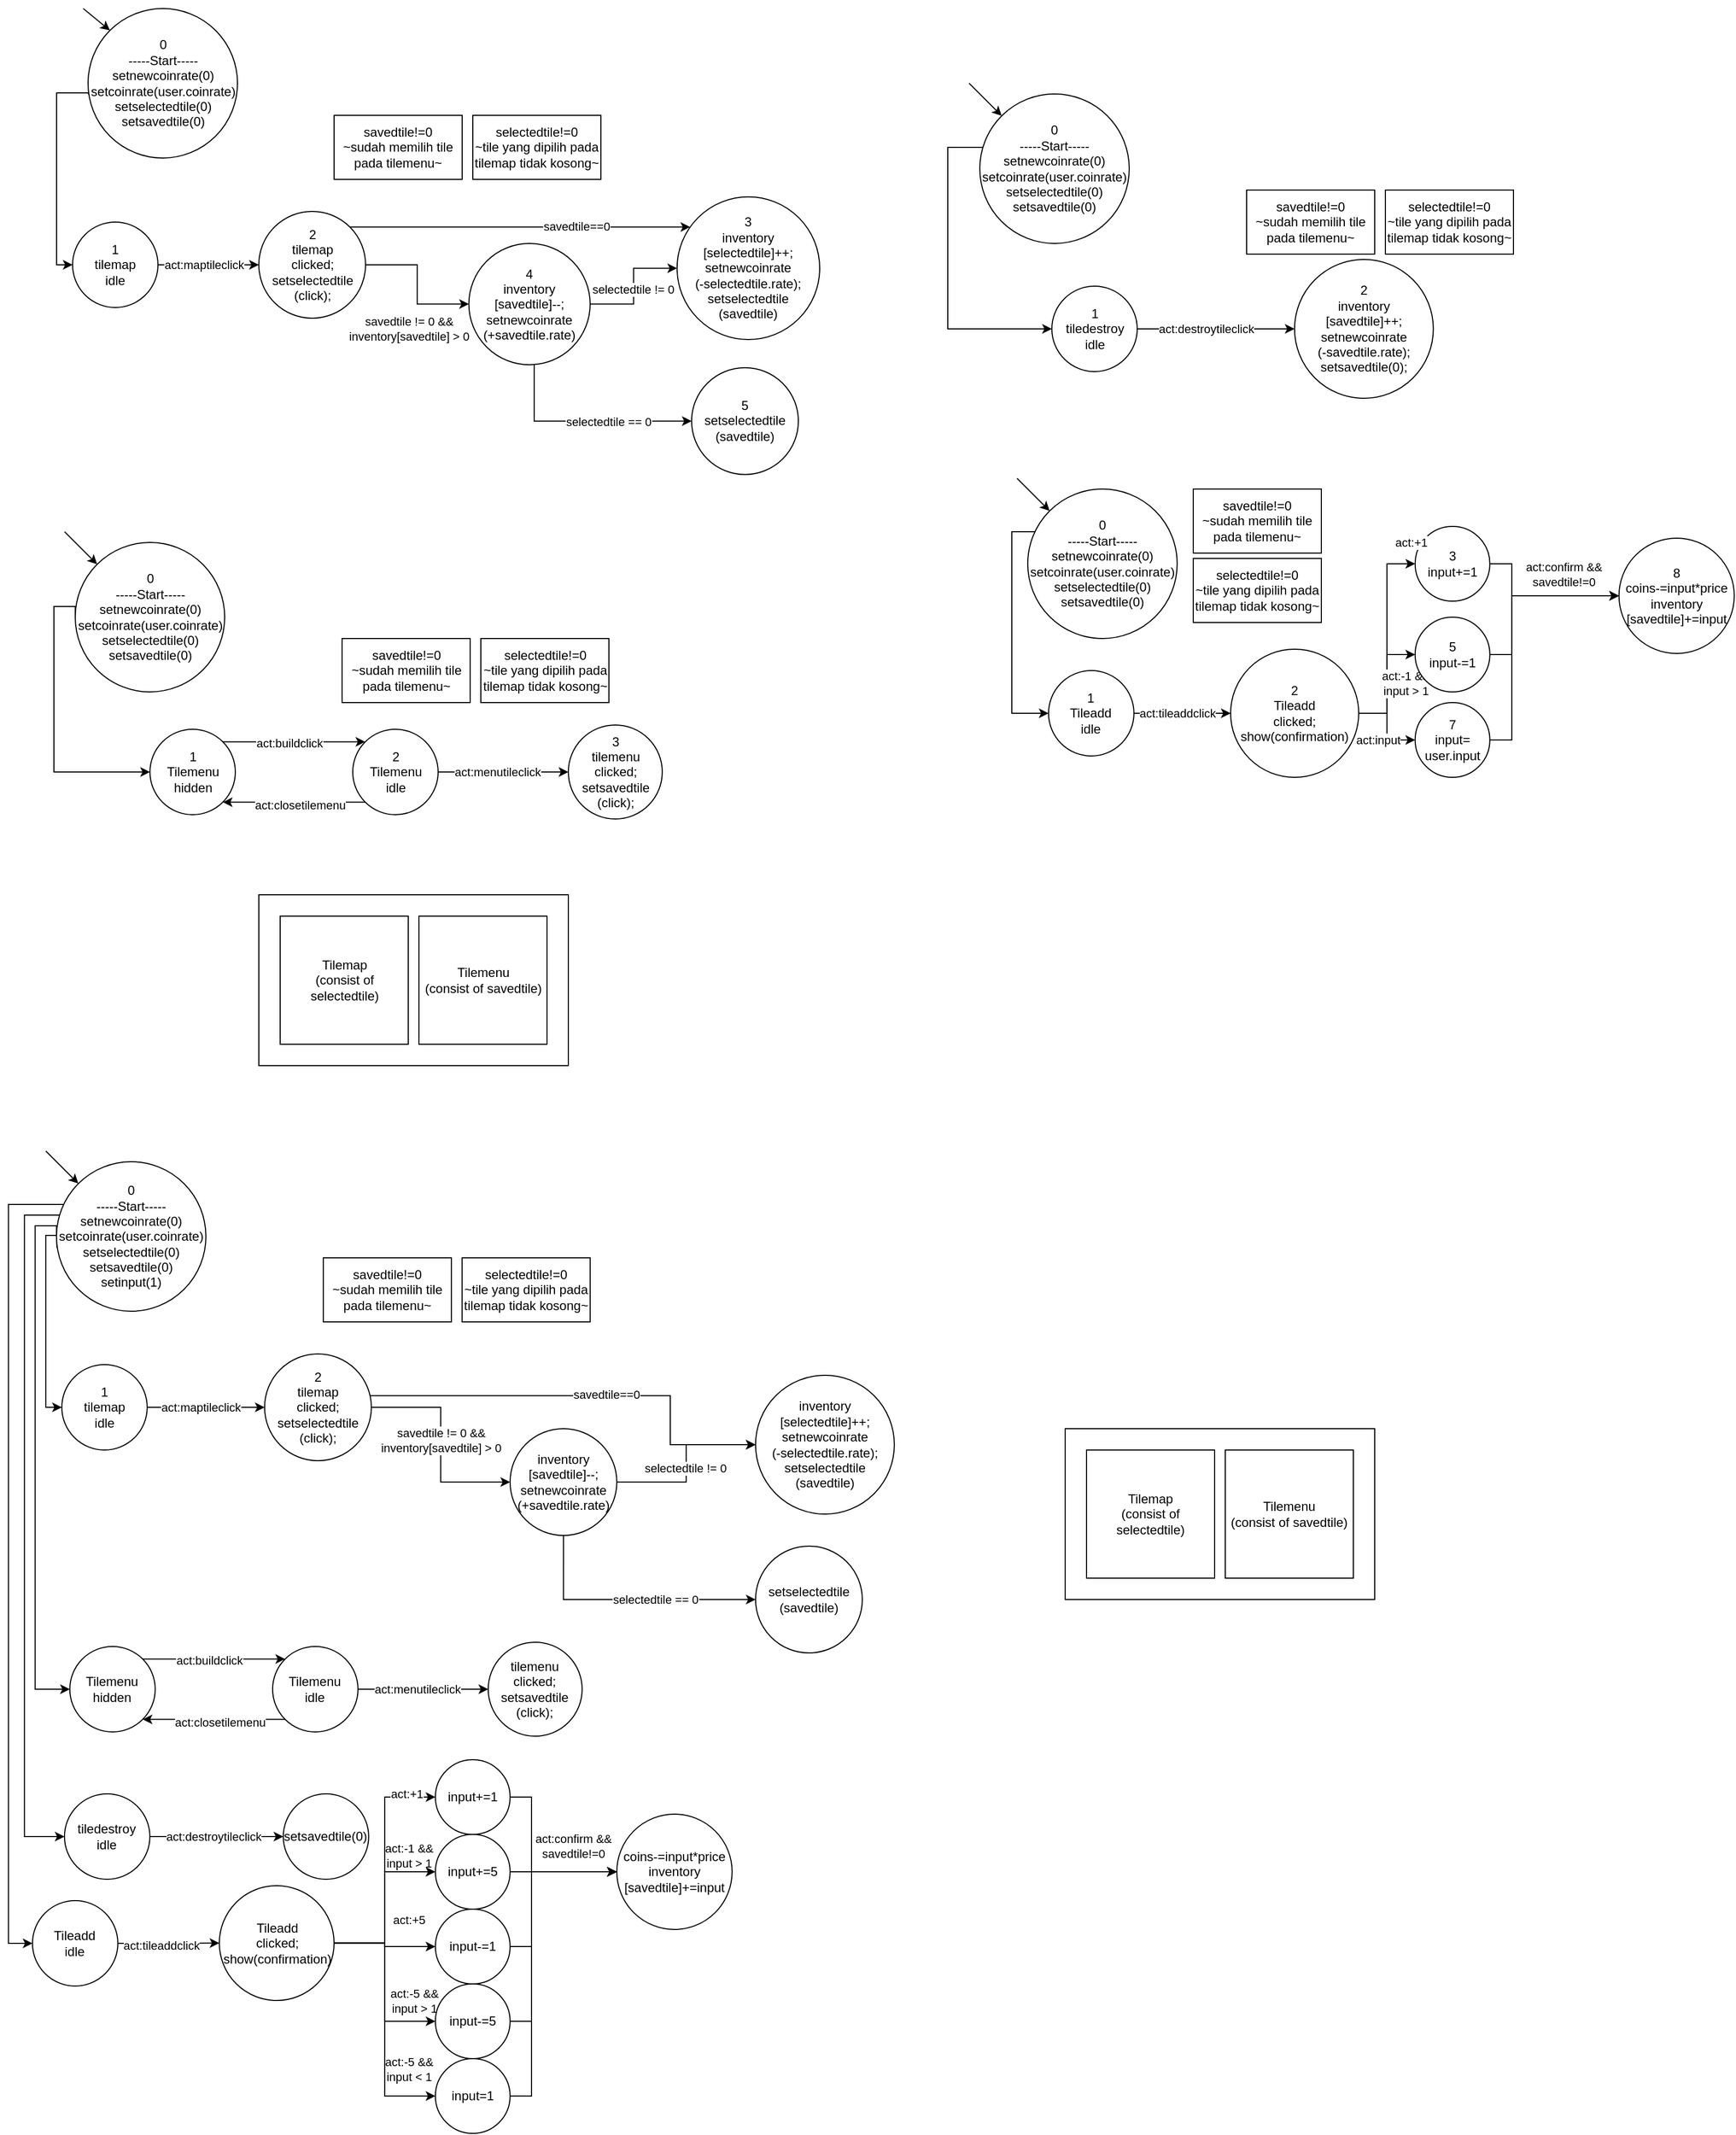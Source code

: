 <mxfile version="24.7.3" type="github">
  <diagram name="Page-1" id="B2VvSjPYqP0Dd8WSLtDL">
    <mxGraphModel dx="2004" dy="509" grid="1" gridSize="10" guides="1" tooltips="1" connect="1" arrows="1" fold="1" page="1" pageScale="1" pageWidth="850" pageHeight="1100" math="0" shadow="0">
      <root>
        <mxCell id="0" />
        <mxCell id="1" parent="0" />
        <mxCell id="X3ex3UetyqYt-bk8v6hJ-20" style="edgeStyle=orthogonalEdgeStyle;rounded=0;orthogonalLoop=1;jettySize=auto;html=1;entryX=0;entryY=0.5;entryDx=0;entryDy=0;exitX=1;exitY=0.5;exitDx=0;exitDy=0;" parent="1" source="X3ex3UetyqYt-bk8v6hJ-8" target="X3ex3UetyqYt-bk8v6hJ-1" edge="1">
          <mxGeometry relative="1" as="geometry">
            <Array as="points">
              <mxPoint x="-320" y="1825" />
              <mxPoint x="-320" y="1825" />
            </Array>
          </mxGeometry>
        </mxCell>
        <mxCell id="X3ex3UetyqYt-bk8v6hJ-21" style="edgeStyle=orthogonalEdgeStyle;rounded=0;orthogonalLoop=1;jettySize=auto;html=1;entryX=0;entryY=0.5;entryDx=0;entryDy=0;exitX=1;exitY=0.5;exitDx=0;exitDy=0;" parent="1" source="X3ex3UetyqYt-bk8v6hJ-11" target="X3ex3UetyqYt-bk8v6hJ-1" edge="1">
          <mxGeometry relative="1" as="geometry">
            <Array as="points">
              <mxPoint x="-350" y="1895" />
              <mxPoint x="-350" y="1825" />
            </Array>
          </mxGeometry>
        </mxCell>
        <mxCell id="X3ex3UetyqYt-bk8v6hJ-22" style="edgeStyle=orthogonalEdgeStyle;rounded=0;orthogonalLoop=1;jettySize=auto;html=1;entryX=0;entryY=0.5;entryDx=0;entryDy=0;" parent="1" source="X3ex3UetyqYt-bk8v6hJ-14" target="X3ex3UetyqYt-bk8v6hJ-1" edge="1">
          <mxGeometry relative="1" as="geometry">
            <Array as="points">
              <mxPoint x="-350" y="1965" />
              <mxPoint x="-350" y="1825" />
            </Array>
          </mxGeometry>
        </mxCell>
        <mxCell id="X3ex3UetyqYt-bk8v6hJ-23" style="edgeStyle=orthogonalEdgeStyle;rounded=0;orthogonalLoop=1;jettySize=auto;html=1;entryX=0;entryY=0.5;entryDx=0;entryDy=0;" parent="1" source="X3ex3UetyqYt-bk8v6hJ-17" target="X3ex3UetyqYt-bk8v6hJ-1" edge="1">
          <mxGeometry relative="1" as="geometry">
            <Array as="points">
              <mxPoint x="-350" y="2035" />
              <mxPoint x="-350" y="1825" />
            </Array>
          </mxGeometry>
        </mxCell>
        <mxCell id="X3ex3UetyqYt-bk8v6hJ-19" style="edgeStyle=orthogonalEdgeStyle;rounded=0;orthogonalLoop=1;jettySize=auto;html=1;entryX=0;entryY=0.5;entryDx=0;entryDy=0;" parent="1" source="X3ex3UetyqYt-bk8v6hJ-4" target="X3ex3UetyqYt-bk8v6hJ-17" edge="1">
          <mxGeometry relative="1" as="geometry" />
        </mxCell>
        <mxCell id="X3ex3UetyqYt-bk8v6hJ-15" style="edgeStyle=orthogonalEdgeStyle;rounded=0;orthogonalLoop=1;jettySize=auto;html=1;entryX=0;entryY=0.5;entryDx=0;entryDy=0;" parent="1" source="X3ex3UetyqYt-bk8v6hJ-4" target="X3ex3UetyqYt-bk8v6hJ-14" edge="1">
          <mxGeometry relative="1" as="geometry" />
        </mxCell>
        <mxCell id="X3ex3UetyqYt-bk8v6hJ-16" value="act:-5 &amp;amp;&amp;amp;&lt;br&gt;input &amp;gt; 1" style="edgeLabel;html=1;align=center;verticalAlign=middle;resizable=0;points=[];" parent="X3ex3UetyqYt-bk8v6hJ-15" vertex="1" connectable="0">
          <mxGeometry x="0.594" y="1" relative="1" as="geometry">
            <mxPoint x="14" y="-18" as="offset" />
          </mxGeometry>
        </mxCell>
        <mxCell id="H23mw5haXismM71pRZtm-64" style="edgeStyle=orthogonalEdgeStyle;rounded=0;orthogonalLoop=1;jettySize=auto;html=1;entryX=0;entryY=0.5;entryDx=0;entryDy=0;exitX=0.003;exitY=0.576;exitDx=0;exitDy=0;exitPerimeter=0;" parent="1" source="H23mw5haXismM71pRZtm-1" target="H23mw5haXismM71pRZtm-12" edge="1">
          <mxGeometry relative="1" as="geometry">
            <Array as="points">
              <mxPoint x="-795" y="159" />
              <mxPoint x="-795" y="320" />
            </Array>
          </mxGeometry>
        </mxCell>
        <mxCell id="H23mw5haXismM71pRZtm-1" value="&lt;div&gt;0&lt;/div&gt;-----Start-----&lt;div&gt;setnewcoinrate(0)&lt;br&gt;&lt;div&gt;setcoinrate(user.coinrate)&lt;/div&gt;&lt;div&gt;setselectedtile(0)&lt;/div&gt;&lt;div&gt;setsavedtile(0)&lt;br&gt;&lt;/div&gt;&lt;/div&gt;" style="ellipse;whiteSpace=wrap;html=1;aspect=fixed;" parent="1" vertex="1">
          <mxGeometry x="-765.5" y="80" width="140" height="140" as="geometry" />
        </mxCell>
        <mxCell id="H23mw5haXismM71pRZtm-14" style="edgeStyle=orthogonalEdgeStyle;rounded=0;orthogonalLoop=1;jettySize=auto;html=1;entryX=0;entryY=0.5;entryDx=0;entryDy=0;" parent="1" source="H23mw5haXismM71pRZtm-12" target="H23mw5haXismM71pRZtm-13" edge="1">
          <mxGeometry relative="1" as="geometry" />
        </mxCell>
        <mxCell id="H23mw5haXismM71pRZtm-15" value="act:maptileclick" style="edgeLabel;html=1;align=center;verticalAlign=middle;resizable=0;points=[];" parent="H23mw5haXismM71pRZtm-14" vertex="1" connectable="0">
          <mxGeometry x="-0.097" y="1" relative="1" as="geometry">
            <mxPoint y="1" as="offset" />
          </mxGeometry>
        </mxCell>
        <mxCell id="H23mw5haXismM71pRZtm-12" value="&lt;div&gt;1&lt;/div&gt;tilemap&lt;br&gt;idle" style="ellipse;whiteSpace=wrap;html=1;aspect=fixed;" parent="1" vertex="1">
          <mxGeometry x="-780" y="280" width="80" height="80" as="geometry" />
        </mxCell>
        <mxCell id="H23mw5haXismM71pRZtm-26" style="edgeStyle=orthogonalEdgeStyle;rounded=0;orthogonalLoop=1;jettySize=auto;html=1;exitX=1;exitY=0.5;exitDx=0;exitDy=0;" parent="1" source="H23mw5haXismM71pRZtm-13" target="H23mw5haXismM71pRZtm-25" edge="1">
          <mxGeometry relative="1" as="geometry" />
        </mxCell>
        <mxCell id="H23mw5haXismM71pRZtm-27" value="savedtile != 0 &amp;amp;&amp;amp;&lt;br&gt;inventory[savedtile] &amp;gt; 0" style="edgeLabel;html=1;align=center;verticalAlign=middle;resizable=0;points=[];" parent="H23mw5haXismM71pRZtm-26" vertex="1" connectable="0">
          <mxGeometry x="-0.137" y="-1" relative="1" as="geometry">
            <mxPoint x="-7" y="51" as="offset" />
          </mxGeometry>
        </mxCell>
        <mxCell id="nFDg0CQgzNbgJ2Q2-bqe-1" style="edgeStyle=orthogonalEdgeStyle;rounded=0;orthogonalLoop=1;jettySize=auto;html=1;exitX=1;exitY=0;exitDx=0;exitDy=0;" parent="1" source="H23mw5haXismM71pRZtm-13" target="H23mw5haXismM71pRZtm-51" edge="1">
          <mxGeometry relative="1" as="geometry">
            <mxPoint x="-260" y="220" as="targetPoint" />
            <Array as="points">
              <mxPoint x="-280" y="285" />
              <mxPoint x="-280" y="285" />
            </Array>
          </mxGeometry>
        </mxCell>
        <mxCell id="nFDg0CQgzNbgJ2Q2-bqe-3" value="savedtile==0" style="edgeLabel;html=1;align=center;verticalAlign=middle;resizable=0;points=[];" parent="nFDg0CQgzNbgJ2Q2-bqe-1" vertex="1" connectable="0">
          <mxGeometry x="-0.591" y="1" relative="1" as="geometry">
            <mxPoint x="147" as="offset" />
          </mxGeometry>
        </mxCell>
        <mxCell id="H23mw5haXismM71pRZtm-13" value="&lt;div&gt;2&lt;/div&gt;tilemap&lt;br&gt;clicked;&lt;br&gt;setselectedtile&lt;br&gt;(click);" style="ellipse;whiteSpace=wrap;html=1;aspect=fixed;" parent="1" vertex="1">
          <mxGeometry x="-605.5" y="270" width="100" height="100" as="geometry" />
        </mxCell>
        <mxCell id="H23mw5haXismM71pRZtm-52" style="edgeStyle=orthogonalEdgeStyle;rounded=0;orthogonalLoop=1;jettySize=auto;html=1;" parent="1" source="H23mw5haXismM71pRZtm-25" target="H23mw5haXismM71pRZtm-51" edge="1">
          <mxGeometry relative="1" as="geometry" />
        </mxCell>
        <mxCell id="H23mw5haXismM71pRZtm-53" value="selectedtile != 0" style="edgeLabel;html=1;align=center;verticalAlign=middle;resizable=0;points=[];" parent="H23mw5haXismM71pRZtm-52" vertex="1" connectable="0">
          <mxGeometry x="-0.046" y="1" relative="1" as="geometry">
            <mxPoint as="offset" />
          </mxGeometry>
        </mxCell>
        <mxCell id="H23mw5haXismM71pRZtm-55" style="edgeStyle=orthogonalEdgeStyle;rounded=0;orthogonalLoop=1;jettySize=auto;html=1;entryX=0;entryY=0.5;entryDx=0;entryDy=0;" parent="1" source="H23mw5haXismM71pRZtm-25" target="H23mw5haXismM71pRZtm-54" edge="1">
          <mxGeometry relative="1" as="geometry">
            <Array as="points">
              <mxPoint x="-347.5" y="466.38" />
            </Array>
          </mxGeometry>
        </mxCell>
        <mxCell id="H23mw5haXismM71pRZtm-56" value="selectedtile == 0" style="edgeLabel;html=1;align=center;verticalAlign=middle;resizable=0;points=[];" parent="H23mw5haXismM71pRZtm-55" vertex="1" connectable="0">
          <mxGeometry x="0.215" relative="1" as="geometry">
            <mxPoint as="offset" />
          </mxGeometry>
        </mxCell>
        <mxCell id="H23mw5haXismM71pRZtm-25" value="&lt;div&gt;4&lt;/div&gt;&lt;div&gt;inventory&lt;br&gt;[savedtile]--;&lt;/div&gt;&lt;div&gt;setnewcoinrate&lt;br&gt;(+savedtile.rate)&lt;/div&gt;" style="ellipse;whiteSpace=wrap;html=1;aspect=fixed;" parent="1" vertex="1">
          <mxGeometry x="-408.7" y="300" width="113.62" height="113.62" as="geometry" />
        </mxCell>
        <mxCell id="H23mw5haXismM71pRZtm-29" value="" style="endArrow=classic;html=1;rounded=0;entryX=0;entryY=0;entryDx=0;entryDy=0;" parent="1" target="H23mw5haXismM71pRZtm-1" edge="1">
          <mxGeometry width="50" height="50" relative="1" as="geometry">
            <mxPoint x="-770" y="80" as="sourcePoint" />
            <mxPoint x="-773" y="102" as="targetPoint" />
          </mxGeometry>
        </mxCell>
        <mxCell id="H23mw5haXismM71pRZtm-48" value="savedtile!=0&lt;br&gt;~sudah memilih tile pada tilemenu~" style="rounded=0;whiteSpace=wrap;html=1;" parent="1" vertex="1">
          <mxGeometry x="-535" y="180" width="120" height="60" as="geometry" />
        </mxCell>
        <mxCell id="H23mw5haXismM71pRZtm-49" value="selectedtile!=0&lt;br&gt;~tile yang dipilih pada tilemap tidak kosong~" style="rounded=0;whiteSpace=wrap;html=1;" parent="1" vertex="1">
          <mxGeometry x="-405" y="180" width="120" height="60" as="geometry" />
        </mxCell>
        <mxCell id="H23mw5haXismM71pRZtm-51" value="&lt;div&gt;&lt;div&gt;3&lt;/div&gt;&lt;div&gt;inventory&lt;/div&gt;&lt;div&gt;[selectedtile]++;&lt;/div&gt;&lt;div&gt;setnewcoinrate&lt;br&gt;(-selectedtile.rate);&lt;br&gt;setselectedtile&lt;br&gt;(savedtile)&lt;/div&gt;&lt;/div&gt;" style="ellipse;whiteSpace=wrap;html=1;aspect=fixed;" parent="1" vertex="1">
          <mxGeometry x="-213.62" y="256.38" width="133.62" height="133.62" as="geometry" />
        </mxCell>
        <mxCell id="H23mw5haXismM71pRZtm-54" value="&lt;div&gt;&lt;div&gt;&lt;span style=&quot;background-color: initial;&quot;&gt;5&lt;/span&gt;&lt;/div&gt;&lt;div&gt;&lt;span style=&quot;background-color: initial;&quot;&gt;setselectedtile&lt;/span&gt;&lt;br&gt;&lt;/div&gt;&lt;div&gt;(savedtile)&lt;br&gt;&lt;/div&gt;&lt;/div&gt;" style="ellipse;whiteSpace=wrap;html=1;aspect=fixed;" parent="1" vertex="1">
          <mxGeometry x="-200" y="416.38" width="100" height="100" as="geometry" />
        </mxCell>
        <mxCell id="KSxIwshW0E-SHXxysfeE-2" style="edgeStyle=orthogonalEdgeStyle;rounded=0;orthogonalLoop=1;jettySize=auto;html=1;entryX=0;entryY=0.5;entryDx=0;entryDy=0;exitX=0;exitY=0.5;exitDx=0;exitDy=0;" parent="1" source="KSxIwshW0E-SHXxysfeE-5" target="KSxIwshW0E-SHXxysfeE-28" edge="1">
          <mxGeometry relative="1" as="geometry">
            <Array as="points">
              <mxPoint x="-797.5" y="640" />
              <mxPoint x="-797.5" y="795" />
            </Array>
          </mxGeometry>
        </mxCell>
        <mxCell id="KSxIwshW0E-SHXxysfeE-5" value="&lt;div&gt;0&lt;/div&gt;-----Start-----&lt;div&gt;setnewcoinrate(0)&lt;br&gt;&lt;div&gt;setcoinrate(user.coinrate)&lt;/div&gt;&lt;div&gt;setselectedtile(0)&lt;/div&gt;&lt;div&gt;setsavedtile(0)&lt;/div&gt;&lt;/div&gt;" style="ellipse;whiteSpace=wrap;html=1;aspect=fixed;" parent="1" vertex="1">
          <mxGeometry x="-777.5" y="580" width="140" height="140" as="geometry" />
        </mxCell>
        <mxCell id="KSxIwshW0E-SHXxysfeE-22" value="" style="endArrow=classic;html=1;rounded=0;entryX=0;entryY=0;entryDx=0;entryDy=0;" parent="1" target="KSxIwshW0E-SHXxysfeE-5" edge="1">
          <mxGeometry width="50" height="50" relative="1" as="geometry">
            <mxPoint x="-787.5" y="570" as="sourcePoint" />
            <mxPoint x="-765.5" y="592" as="targetPoint" />
          </mxGeometry>
        </mxCell>
        <mxCell id="KSxIwshW0E-SHXxysfeE-23" style="edgeStyle=orthogonalEdgeStyle;rounded=0;orthogonalLoop=1;jettySize=auto;html=1;entryX=0;entryY=0.5;entryDx=0;entryDy=0;exitX=1;exitY=0.5;exitDx=0;exitDy=0;" parent="1" source="KSxIwshW0E-SHXxysfeE-31" target="KSxIwshW0E-SHXxysfeE-25" edge="1">
          <mxGeometry relative="1" as="geometry">
            <mxPoint x="-302" y="863" as="sourcePoint" />
          </mxGeometry>
        </mxCell>
        <mxCell id="KSxIwshW0E-SHXxysfeE-24" value="act:menutileclick" style="edgeLabel;html=1;align=center;verticalAlign=middle;resizable=0;points=[];" parent="KSxIwshW0E-SHXxysfeE-23" vertex="1" connectable="0">
          <mxGeometry x="-0.097" y="1" relative="1" as="geometry">
            <mxPoint y="1" as="offset" />
          </mxGeometry>
        </mxCell>
        <mxCell id="KSxIwshW0E-SHXxysfeE-25" value="&lt;div&gt;3&lt;/div&gt;tilemenu&lt;br&gt;clicked;&lt;br&gt;setsavedtile&lt;br&gt;(click);" style="ellipse;whiteSpace=wrap;html=1;aspect=fixed;" parent="1" vertex="1">
          <mxGeometry x="-315.5" y="751" width="88" height="88" as="geometry" />
        </mxCell>
        <mxCell id="KSxIwshW0E-SHXxysfeE-26" value="" style="edgeStyle=orthogonalEdgeStyle;rounded=0;orthogonalLoop=1;jettySize=auto;html=1;exitX=1;exitY=0;exitDx=0;exitDy=0;entryX=0;entryY=0;entryDx=0;entryDy=0;" parent="1" source="KSxIwshW0E-SHXxysfeE-28" target="KSxIwshW0E-SHXxysfeE-31" edge="1">
          <mxGeometry relative="1" as="geometry" />
        </mxCell>
        <mxCell id="KSxIwshW0E-SHXxysfeE-27" value="act:buildclick" style="edgeLabel;html=1;align=center;verticalAlign=middle;resizable=0;points=[];" parent="KSxIwshW0E-SHXxysfeE-26" vertex="1" connectable="0">
          <mxGeometry x="-0.07" y="-1" relative="1" as="geometry">
            <mxPoint as="offset" />
          </mxGeometry>
        </mxCell>
        <mxCell id="KSxIwshW0E-SHXxysfeE-28" value="&lt;div&gt;1&lt;/div&gt;Tilemenu&lt;br&gt;hidden" style="ellipse;whiteSpace=wrap;html=1;aspect=fixed;" parent="1" vertex="1">
          <mxGeometry x="-707.5" y="755" width="80" height="80" as="geometry" />
        </mxCell>
        <mxCell id="KSxIwshW0E-SHXxysfeE-29" style="edgeStyle=orthogonalEdgeStyle;rounded=0;orthogonalLoop=1;jettySize=auto;html=1;entryX=1;entryY=1;entryDx=0;entryDy=0;exitX=0;exitY=1;exitDx=0;exitDy=0;" parent="1" source="KSxIwshW0E-SHXxysfeE-31" target="KSxIwshW0E-SHXxysfeE-28" edge="1">
          <mxGeometry relative="1" as="geometry" />
        </mxCell>
        <mxCell id="KSxIwshW0E-SHXxysfeE-30" value="act:closetilemenu" style="edgeLabel;html=1;align=center;verticalAlign=middle;resizable=0;points=[];" parent="KSxIwshW0E-SHXxysfeE-29" vertex="1" connectable="0">
          <mxGeometry x="0.215" y="2" relative="1" as="geometry">
            <mxPoint x="20" as="offset" />
          </mxGeometry>
        </mxCell>
        <mxCell id="KSxIwshW0E-SHXxysfeE-31" value="&lt;div&gt;2&lt;/div&gt;Tilemenu&lt;br&gt;idle" style="ellipse;whiteSpace=wrap;html=1;aspect=fixed;" parent="1" vertex="1">
          <mxGeometry x="-517.5" y="755" width="80" height="80" as="geometry" />
        </mxCell>
        <mxCell id="KSxIwshW0E-SHXxysfeE-32" value="savedtile!=0&lt;br&gt;~sudah memilih tile pada tilemenu~" style="rounded=0;whiteSpace=wrap;html=1;" parent="1" vertex="1">
          <mxGeometry x="-527.5" y="670" width="120" height="60" as="geometry" />
        </mxCell>
        <mxCell id="KSxIwshW0E-SHXxysfeE-33" value="selectedtile!=0&lt;br&gt;~tile yang dipilih pada tilemap tidak kosong~" style="rounded=0;whiteSpace=wrap;html=1;" parent="1" vertex="1">
          <mxGeometry x="-397.5" y="670" width="120" height="60" as="geometry" />
        </mxCell>
        <mxCell id="KSxIwshW0E-SHXxysfeE-132" style="edgeStyle=orthogonalEdgeStyle;rounded=0;orthogonalLoop=1;jettySize=auto;html=1;entryX=0;entryY=0.5;entryDx=0;entryDy=0;" parent="1" source="KSxIwshW0E-SHXxysfeE-134" target="KSxIwshW0E-SHXxysfeE-167" edge="1">
          <mxGeometry relative="1" as="geometry">
            <Array as="points">
              <mxPoint x="40" y="210" />
              <mxPoint x="40" y="380" />
            </Array>
          </mxGeometry>
        </mxCell>
        <mxCell id="KSxIwshW0E-SHXxysfeE-134" value="&lt;div&gt;0&lt;/div&gt;-----Start-----&lt;div&gt;setnewcoinrate(0)&lt;br&gt;&lt;div&gt;setcoinrate(user.coinrate)&lt;/div&gt;&lt;div&gt;setselectedtile(0)&lt;/div&gt;&lt;div&gt;setsavedtile(0)&lt;/div&gt;&lt;/div&gt;" style="ellipse;whiteSpace=wrap;html=1;aspect=fixed;" parent="1" vertex="1">
          <mxGeometry x="70" y="160" width="140" height="140" as="geometry" />
        </mxCell>
        <mxCell id="KSxIwshW0E-SHXxysfeE-143" value="" style="rounded=0;whiteSpace=wrap;html=1;" parent="1" vertex="1">
          <mxGeometry x="-605.5" y="910" width="290" height="160" as="geometry" />
        </mxCell>
        <mxCell id="KSxIwshW0E-SHXxysfeE-144" value="Tilemap&lt;br&gt;(consist of selectedtile)" style="whiteSpace=wrap;html=1;aspect=fixed;" parent="1" vertex="1">
          <mxGeometry x="-585.5" y="930" width="120" height="120" as="geometry" />
        </mxCell>
        <mxCell id="KSxIwshW0E-SHXxysfeE-145" value="Tilemenu&lt;br&gt;(consist of savedtile)" style="whiteSpace=wrap;html=1;aspect=fixed;" parent="1" vertex="1">
          <mxGeometry x="-455.5" y="930" width="120" height="120" as="geometry" />
        </mxCell>
        <mxCell id="KSxIwshW0E-SHXxysfeE-151" value="" style="endArrow=classic;html=1;rounded=0;entryX=0;entryY=0;entryDx=0;entryDy=0;" parent="1" target="KSxIwshW0E-SHXxysfeE-134" edge="1">
          <mxGeometry width="50" height="50" relative="1" as="geometry">
            <mxPoint x="60" y="150" as="sourcePoint" />
            <mxPoint x="82" y="172" as="targetPoint" />
          </mxGeometry>
        </mxCell>
        <mxCell id="KSxIwshW0E-SHXxysfeE-161" value="savedtile!=0&lt;br&gt;~sudah memilih tile pada tilemenu~" style="rounded=0;whiteSpace=wrap;html=1;" parent="1" vertex="1">
          <mxGeometry x="320" y="250" width="120" height="60" as="geometry" />
        </mxCell>
        <mxCell id="KSxIwshW0E-SHXxysfeE-162" value="selectedtile!=0&lt;br&gt;~tile yang dipilih pada tilemap tidak kosong~" style="rounded=0;whiteSpace=wrap;html=1;" parent="1" vertex="1">
          <mxGeometry x="450" y="250" width="120" height="60" as="geometry" />
        </mxCell>
        <mxCell id="KSxIwshW0E-SHXxysfeE-165" value="" style="edgeStyle=orthogonalEdgeStyle;rounded=0;orthogonalLoop=1;jettySize=auto;html=1;" parent="1" source="KSxIwshW0E-SHXxysfeE-167" target="KSxIwshW0E-SHXxysfeE-168" edge="1">
          <mxGeometry relative="1" as="geometry" />
        </mxCell>
        <mxCell id="KSxIwshW0E-SHXxysfeE-166" value="act:destroytileclick" style="edgeLabel;html=1;align=center;verticalAlign=middle;resizable=0;points=[];" parent="KSxIwshW0E-SHXxysfeE-165" vertex="1" connectable="0">
          <mxGeometry x="-0.573" y="1" relative="1" as="geometry">
            <mxPoint x="33" y="1" as="offset" />
          </mxGeometry>
        </mxCell>
        <mxCell id="KSxIwshW0E-SHXxysfeE-167" value="&lt;div&gt;1&lt;/div&gt;tiledestroy&lt;div&gt;idle&lt;/div&gt;" style="ellipse;whiteSpace=wrap;html=1;aspect=fixed;" parent="1" vertex="1">
          <mxGeometry x="137.5" y="340" width="80" height="80" as="geometry" />
        </mxCell>
        <mxCell id="KSxIwshW0E-SHXxysfeE-168" value="&lt;div&gt;2&lt;/div&gt;&lt;div&gt;inventory&lt;br&gt;[savedtile]++;&lt;/div&gt;&lt;div&gt;setnewcoinrate&lt;br&gt;(-savedtile.rate);&lt;br&gt;&lt;/div&gt;&lt;div&gt;setsavedtile(0);&lt;/div&gt;" style="ellipse;whiteSpace=wrap;html=1;" parent="1" vertex="1">
          <mxGeometry x="364.92" y="315" width="130" height="130" as="geometry" />
        </mxCell>
        <mxCell id="KSxIwshW0E-SHXxysfeE-173" style="edgeStyle=orthogonalEdgeStyle;rounded=0;orthogonalLoop=1;jettySize=auto;html=1;" parent="1" source="KSxIwshW0E-SHXxysfeE-174" target="KSxIwshW0E-SHXxysfeE-180" edge="1">
          <mxGeometry relative="1" as="geometry">
            <mxPoint x="119.92" y="1180" as="targetPoint" />
            <Array as="points">
              <mxPoint x="100" y="570" />
              <mxPoint x="100" y="740" />
            </Array>
          </mxGeometry>
        </mxCell>
        <mxCell id="KSxIwshW0E-SHXxysfeE-174" value="&lt;div&gt;0&lt;/div&gt;-----Start-----&lt;div&gt;setnewcoinrate(0)&lt;br&gt;&lt;div&gt;setcoinrate(user.coinrate)&lt;/div&gt;&lt;div&gt;setselectedtile(0)&lt;/div&gt;&lt;div&gt;setsavedtile(0)&lt;/div&gt;&lt;/div&gt;" style="ellipse;whiteSpace=wrap;html=1;aspect=fixed;" parent="1" vertex="1">
          <mxGeometry x="114.92" y="530" width="140" height="140" as="geometry" />
        </mxCell>
        <mxCell id="KSxIwshW0E-SHXxysfeE-175" value="" style="endArrow=classic;html=1;rounded=0;entryX=0;entryY=0;entryDx=0;entryDy=0;" parent="1" target="KSxIwshW0E-SHXxysfeE-174" edge="1">
          <mxGeometry width="50" height="50" relative="1" as="geometry">
            <mxPoint x="104.92" y="520" as="sourcePoint" />
            <mxPoint x="126.92" y="542" as="targetPoint" />
          </mxGeometry>
        </mxCell>
        <mxCell id="KSxIwshW0E-SHXxysfeE-176" value="savedtile!=0&lt;br&gt;~sudah memilih tile pada tilemenu~" style="rounded=0;whiteSpace=wrap;html=1;" parent="1" vertex="1">
          <mxGeometry x="270.0" y="530" width="120" height="60" as="geometry" />
        </mxCell>
        <mxCell id="KSxIwshW0E-SHXxysfeE-177" value="selectedtile!=0&lt;br&gt;~tile yang dipilih pada tilemap tidak kosong~" style="rounded=0;whiteSpace=wrap;html=1;" parent="1" vertex="1">
          <mxGeometry x="270.0" y="595" width="120" height="60" as="geometry" />
        </mxCell>
        <mxCell id="KSxIwshW0E-SHXxysfeE-178" style="edgeStyle=orthogonalEdgeStyle;rounded=0;orthogonalLoop=1;jettySize=auto;html=1;entryX=0;entryY=0.5;entryDx=0;entryDy=0;" parent="1" source="KSxIwshW0E-SHXxysfeE-180" target="X3ex3UetyqYt-bk8v6hJ-48" edge="1">
          <mxGeometry relative="1" as="geometry">
            <mxPoint x="337.5" y="740" as="targetPoint" />
          </mxGeometry>
        </mxCell>
        <mxCell id="X3ex3UetyqYt-bk8v6hJ-58" value="act:tileaddclick" style="edgeLabel;html=1;align=center;verticalAlign=middle;resizable=0;points=[];" parent="KSxIwshW0E-SHXxysfeE-178" vertex="1" connectable="0">
          <mxGeometry x="0.027" y="1" relative="1" as="geometry">
            <mxPoint x="-6" y="1" as="offset" />
          </mxGeometry>
        </mxCell>
        <mxCell id="KSxIwshW0E-SHXxysfeE-180" value="&lt;div&gt;1&lt;/div&gt;Tileadd&lt;br&gt;idle" style="ellipse;whiteSpace=wrap;html=1;aspect=fixed;" parent="1" vertex="1">
          <mxGeometry x="134.42" y="700" width="80" height="80" as="geometry" />
        </mxCell>
        <mxCell id="KSxIwshW0E-SHXxysfeE-182" style="edgeStyle=orthogonalEdgeStyle;rounded=0;orthogonalLoop=1;jettySize=auto;html=1;entryX=0;entryY=0.5;entryDx=0;entryDy=0;exitX=0.003;exitY=0.576;exitDx=0;exitDy=0;exitPerimeter=0;" parent="1" source="KSxIwshW0E-SHXxysfeE-186" target="KSxIwshW0E-SHXxysfeE-189" edge="1">
          <mxGeometry relative="1" as="geometry">
            <Array as="points">
              <mxPoint x="-805.08" y="1229" />
              <mxPoint x="-805.08" y="1390" />
            </Array>
          </mxGeometry>
        </mxCell>
        <mxCell id="KSxIwshW0E-SHXxysfeE-183" style="edgeStyle=orthogonalEdgeStyle;rounded=0;orthogonalLoop=1;jettySize=auto;html=1;entryX=0;entryY=0.5;entryDx=0;entryDy=0;exitX=0;exitY=0.5;exitDx=0;exitDy=0;" parent="1" source="KSxIwshW0E-SHXxysfeE-186" target="KSxIwshW0E-SHXxysfeE-209" edge="1">
          <mxGeometry relative="1" as="geometry">
            <Array as="points">
              <mxPoint x="-815.08" y="1220" />
              <mxPoint x="-815.08" y="1654" />
            </Array>
          </mxGeometry>
        </mxCell>
        <mxCell id="KSxIwshW0E-SHXxysfeE-184" style="edgeStyle=orthogonalEdgeStyle;rounded=0;orthogonalLoop=1;jettySize=auto;html=1;entryX=0;entryY=0.5;entryDx=0;entryDy=0;" parent="1" source="KSxIwshW0E-SHXxysfeE-186" target="KSxIwshW0E-SHXxysfeE-219" edge="1">
          <mxGeometry relative="1" as="geometry">
            <Array as="points">
              <mxPoint x="-825.08" y="1210" />
              <mxPoint x="-825.08" y="1792" />
            </Array>
          </mxGeometry>
        </mxCell>
        <mxCell id="KSxIwshW0E-SHXxysfeE-185" style="edgeStyle=orthogonalEdgeStyle;rounded=0;orthogonalLoop=1;jettySize=auto;html=1;" parent="1" source="KSxIwshW0E-SHXxysfeE-186" target="KSxIwshW0E-SHXxysfeE-223" edge="1">
          <mxGeometry relative="1" as="geometry">
            <mxPoint x="-790.08" y="1810" as="targetPoint" />
            <Array as="points">
              <mxPoint x="-840.08" y="1200" />
              <mxPoint x="-840.08" y="1892" />
            </Array>
          </mxGeometry>
        </mxCell>
        <mxCell id="KSxIwshW0E-SHXxysfeE-186" value="&lt;div&gt;0&lt;/div&gt;-----Start-----&lt;div&gt;setnewcoinrate(0)&lt;br&gt;&lt;div&gt;setcoinrate(user.coinrate)&lt;/div&gt;&lt;div&gt;setselectedtile(0)&lt;/div&gt;&lt;div&gt;setsavedtile(0)&lt;/div&gt;&lt;/div&gt;&lt;div&gt;setinput(1)&lt;/div&gt;" style="ellipse;whiteSpace=wrap;html=1;aspect=fixed;" parent="1" vertex="1">
          <mxGeometry x="-795.08" y="1160" width="140" height="140" as="geometry" />
        </mxCell>
        <mxCell id="KSxIwshW0E-SHXxysfeE-187" style="edgeStyle=orthogonalEdgeStyle;rounded=0;orthogonalLoop=1;jettySize=auto;html=1;entryX=0;entryY=0.5;entryDx=0;entryDy=0;" parent="1" source="KSxIwshW0E-SHXxysfeE-189" target="KSxIwshW0E-SHXxysfeE-194" edge="1">
          <mxGeometry relative="1" as="geometry" />
        </mxCell>
        <mxCell id="KSxIwshW0E-SHXxysfeE-188" value="act:maptileclick" style="edgeLabel;html=1;align=center;verticalAlign=middle;resizable=0;points=[];" parent="KSxIwshW0E-SHXxysfeE-187" vertex="1" connectable="0">
          <mxGeometry x="-0.097" y="1" relative="1" as="geometry">
            <mxPoint y="1" as="offset" />
          </mxGeometry>
        </mxCell>
        <mxCell id="KSxIwshW0E-SHXxysfeE-189" value="&lt;div&gt;1&lt;/div&gt;tilemap&lt;br&gt;idle" style="ellipse;whiteSpace=wrap;html=1;aspect=fixed;" parent="1" vertex="1">
          <mxGeometry x="-790.08" y="1350" width="80" height="80" as="geometry" />
        </mxCell>
        <mxCell id="KSxIwshW0E-SHXxysfeE-190" style="edgeStyle=orthogonalEdgeStyle;rounded=0;orthogonalLoop=1;jettySize=auto;html=1;exitX=1;exitY=0.5;exitDx=0;exitDy=0;" parent="1" source="KSxIwshW0E-SHXxysfeE-194" target="KSxIwshW0E-SHXxysfeE-202" edge="1">
          <mxGeometry relative="1" as="geometry" />
        </mxCell>
        <mxCell id="KSxIwshW0E-SHXxysfeE-191" value="savedtile != 0 &amp;amp;&amp;amp;&lt;br&gt;inventory[savedtile] &amp;gt; 0" style="edgeLabel;html=1;align=center;verticalAlign=middle;resizable=0;points=[];" parent="KSxIwshW0E-SHXxysfeE-190" vertex="1" connectable="0">
          <mxGeometry x="-0.137" y="-1" relative="1" as="geometry">
            <mxPoint x="1" y="9" as="offset" />
          </mxGeometry>
        </mxCell>
        <mxCell id="KSxIwshW0E-SHXxysfeE-192" style="edgeStyle=orthogonalEdgeStyle;rounded=0;orthogonalLoop=1;jettySize=auto;html=1;exitX=0.987;exitY=0.391;exitDx=0;exitDy=0;exitPerimeter=0;" parent="1" target="KSxIwshW0E-SHXxysfeE-215" edge="1">
          <mxGeometry relative="1" as="geometry">
            <mxPoint x="-129.313" y="1381.967" as="targetPoint" />
            <Array as="points">
              <mxPoint x="-220" y="1379" />
              <mxPoint x="-220" y="1425" />
            </Array>
            <mxPoint x="-512.58" y="1379.1" as="sourcePoint" />
          </mxGeometry>
        </mxCell>
        <mxCell id="KSxIwshW0E-SHXxysfeE-193" value="savedtile==0" style="edgeLabel;html=1;align=center;verticalAlign=middle;resizable=0;points=[];" parent="KSxIwshW0E-SHXxysfeE-192" vertex="1" connectable="0">
          <mxGeometry x="-0.591" y="1" relative="1" as="geometry">
            <mxPoint x="147" as="offset" />
          </mxGeometry>
        </mxCell>
        <mxCell id="KSxIwshW0E-SHXxysfeE-194" value="&lt;div&gt;2&lt;/div&gt;tilemap&lt;br&gt;clicked;&lt;br&gt;setselectedtile&lt;br&gt;(click);" style="ellipse;whiteSpace=wrap;html=1;aspect=fixed;" parent="1" vertex="1">
          <mxGeometry x="-600.08" y="1340" width="100" height="100" as="geometry" />
        </mxCell>
        <mxCell id="KSxIwshW0E-SHXxysfeE-195" value="" style="rounded=0;whiteSpace=wrap;html=1;" parent="1" vertex="1">
          <mxGeometry x="150.0" y="1410" width="290" height="160" as="geometry" />
        </mxCell>
        <mxCell id="KSxIwshW0E-SHXxysfeE-196" value="Tilemap&lt;br&gt;(consist of selectedtile)" style="whiteSpace=wrap;html=1;aspect=fixed;" parent="1" vertex="1">
          <mxGeometry x="170.0" y="1430" width="120" height="120" as="geometry" />
        </mxCell>
        <mxCell id="KSxIwshW0E-SHXxysfeE-197" value="Tilemenu&lt;br&gt;(consist of savedtile)" style="whiteSpace=wrap;html=1;aspect=fixed;" parent="1" vertex="1">
          <mxGeometry x="300" y="1430" width="120" height="120" as="geometry" />
        </mxCell>
        <mxCell id="KSxIwshW0E-SHXxysfeE-198" style="edgeStyle=orthogonalEdgeStyle;rounded=0;orthogonalLoop=1;jettySize=auto;html=1;" parent="1" source="KSxIwshW0E-SHXxysfeE-202" target="KSxIwshW0E-SHXxysfeE-215" edge="1">
          <mxGeometry relative="1" as="geometry" />
        </mxCell>
        <mxCell id="KSxIwshW0E-SHXxysfeE-199" value="selectedtile != 0" style="edgeLabel;html=1;align=center;verticalAlign=middle;resizable=0;points=[];" parent="KSxIwshW0E-SHXxysfeE-198" vertex="1" connectable="0">
          <mxGeometry x="-0.046" y="1" relative="1" as="geometry">
            <mxPoint as="offset" />
          </mxGeometry>
        </mxCell>
        <mxCell id="KSxIwshW0E-SHXxysfeE-200" style="edgeStyle=orthogonalEdgeStyle;rounded=0;orthogonalLoop=1;jettySize=auto;html=1;entryX=0;entryY=0.5;entryDx=0;entryDy=0;" parent="1" source="KSxIwshW0E-SHXxysfeE-202" target="KSxIwshW0E-SHXxysfeE-216" edge="1">
          <mxGeometry relative="1" as="geometry">
            <Array as="points">
              <mxPoint x="-320.08" y="1570" />
            </Array>
          </mxGeometry>
        </mxCell>
        <mxCell id="KSxIwshW0E-SHXxysfeE-201" value="selectedtile == 0" style="edgeLabel;html=1;align=center;verticalAlign=middle;resizable=0;points=[];" parent="KSxIwshW0E-SHXxysfeE-200" vertex="1" connectable="0">
          <mxGeometry x="0.215" relative="1" as="geometry">
            <mxPoint as="offset" />
          </mxGeometry>
        </mxCell>
        <mxCell id="KSxIwshW0E-SHXxysfeE-202" value="&lt;div&gt;inventory&lt;br&gt;[savedtile]--;&lt;/div&gt;&lt;div&gt;setnewcoinrate&lt;br&gt;(+savedtile.rate)&lt;br&gt;&lt;/div&gt;" style="ellipse;whiteSpace=wrap;html=1;aspect=fixed;" parent="1" vertex="1">
          <mxGeometry x="-370.08" y="1410" width="100" height="100" as="geometry" />
        </mxCell>
        <mxCell id="KSxIwshW0E-SHXxysfeE-203" value="" style="endArrow=classic;html=1;rounded=0;entryX=0;entryY=0;entryDx=0;entryDy=0;" parent="1" target="KSxIwshW0E-SHXxysfeE-186" edge="1">
          <mxGeometry width="50" height="50" relative="1" as="geometry">
            <mxPoint x="-805.08" y="1150" as="sourcePoint" />
            <mxPoint x="-783.08" y="1172" as="targetPoint" />
          </mxGeometry>
        </mxCell>
        <mxCell id="KSxIwshW0E-SHXxysfeE-204" style="edgeStyle=orthogonalEdgeStyle;rounded=0;orthogonalLoop=1;jettySize=auto;html=1;entryX=0;entryY=0.5;entryDx=0;entryDy=0;exitX=1;exitY=0.5;exitDx=0;exitDy=0;" parent="1" source="KSxIwshW0E-SHXxysfeE-212" target="KSxIwshW0E-SHXxysfeE-206" edge="1">
          <mxGeometry relative="1" as="geometry">
            <mxPoint x="-377.08" y="1722" as="sourcePoint" />
          </mxGeometry>
        </mxCell>
        <mxCell id="KSxIwshW0E-SHXxysfeE-205" value="act:menutileclick" style="edgeLabel;html=1;align=center;verticalAlign=middle;resizable=0;points=[];" parent="KSxIwshW0E-SHXxysfeE-204" vertex="1" connectable="0">
          <mxGeometry x="-0.097" y="1" relative="1" as="geometry">
            <mxPoint y="1" as="offset" />
          </mxGeometry>
        </mxCell>
        <mxCell id="KSxIwshW0E-SHXxysfeE-206" value="tilemenu&lt;br&gt;clicked;&lt;br&gt;setsavedtile&lt;br&gt;(click);" style="ellipse;whiteSpace=wrap;html=1;aspect=fixed;" parent="1" vertex="1">
          <mxGeometry x="-390.58" y="1610" width="88" height="88" as="geometry" />
        </mxCell>
        <mxCell id="KSxIwshW0E-SHXxysfeE-207" value="" style="edgeStyle=orthogonalEdgeStyle;rounded=0;orthogonalLoop=1;jettySize=auto;html=1;exitX=1;exitY=0;exitDx=0;exitDy=0;entryX=0;entryY=0;entryDx=0;entryDy=0;" parent="1" source="KSxIwshW0E-SHXxysfeE-209" target="KSxIwshW0E-SHXxysfeE-212" edge="1">
          <mxGeometry relative="1" as="geometry" />
        </mxCell>
        <mxCell id="KSxIwshW0E-SHXxysfeE-208" value="act:buildclick" style="edgeLabel;html=1;align=center;verticalAlign=middle;resizable=0;points=[];" parent="KSxIwshW0E-SHXxysfeE-207" vertex="1" connectable="0">
          <mxGeometry x="-0.07" y="-1" relative="1" as="geometry">
            <mxPoint as="offset" />
          </mxGeometry>
        </mxCell>
        <mxCell id="KSxIwshW0E-SHXxysfeE-209" value="Tilemenu&lt;br&gt;hidden" style="ellipse;whiteSpace=wrap;html=1;aspect=fixed;" parent="1" vertex="1">
          <mxGeometry x="-782.58" y="1614" width="80" height="80" as="geometry" />
        </mxCell>
        <mxCell id="KSxIwshW0E-SHXxysfeE-210" style="edgeStyle=orthogonalEdgeStyle;rounded=0;orthogonalLoop=1;jettySize=auto;html=1;entryX=1;entryY=1;entryDx=0;entryDy=0;exitX=0;exitY=1;exitDx=0;exitDy=0;" parent="1" source="KSxIwshW0E-SHXxysfeE-212" target="KSxIwshW0E-SHXxysfeE-209" edge="1">
          <mxGeometry relative="1" as="geometry" />
        </mxCell>
        <mxCell id="KSxIwshW0E-SHXxysfeE-211" value="act:closetilemenu" style="edgeLabel;html=1;align=center;verticalAlign=middle;resizable=0;points=[];" parent="KSxIwshW0E-SHXxysfeE-210" vertex="1" connectable="0">
          <mxGeometry x="0.215" y="2" relative="1" as="geometry">
            <mxPoint x="20" as="offset" />
          </mxGeometry>
        </mxCell>
        <mxCell id="KSxIwshW0E-SHXxysfeE-212" value="Tilemenu&lt;br&gt;idle" style="ellipse;whiteSpace=wrap;html=1;aspect=fixed;" parent="1" vertex="1">
          <mxGeometry x="-592.58" y="1614" width="80" height="80" as="geometry" />
        </mxCell>
        <mxCell id="KSxIwshW0E-SHXxysfeE-213" value="savedtile!=0&lt;br&gt;~sudah memilih tile pada tilemenu~" style="rounded=0;whiteSpace=wrap;html=1;" parent="1" vertex="1">
          <mxGeometry x="-545.08" y="1250" width="120" height="60" as="geometry" />
        </mxCell>
        <mxCell id="KSxIwshW0E-SHXxysfeE-214" value="selectedtile!=0&lt;br&gt;~tile yang dipilih pada tilemap tidak kosong~" style="rounded=0;whiteSpace=wrap;html=1;" parent="1" vertex="1">
          <mxGeometry x="-415.08" y="1250" width="120" height="60" as="geometry" />
        </mxCell>
        <mxCell id="KSxIwshW0E-SHXxysfeE-215" value="&lt;div&gt;&lt;div&gt;inventory&lt;/div&gt;&lt;div&gt;[selectedtile]++;&lt;/div&gt;&lt;div&gt;setnewcoinrate&lt;br&gt;(-selectedtile.rate);&lt;br&gt;setselectedtile&lt;br&gt;(savedtile)&lt;br&gt;&lt;/div&gt;&lt;/div&gt;" style="ellipse;whiteSpace=wrap;html=1;aspect=fixed;" parent="1" vertex="1">
          <mxGeometry x="-140.08" y="1360" width="130" height="130" as="geometry" />
        </mxCell>
        <mxCell id="KSxIwshW0E-SHXxysfeE-216" value="&lt;div&gt;&lt;div&gt;&lt;span style=&quot;background-color: initial;&quot;&gt;setselectedtile&lt;/span&gt;&lt;br&gt;&lt;/div&gt;&lt;div&gt;(savedtile)&lt;br&gt;&lt;/div&gt;&lt;/div&gt;" style="ellipse;whiteSpace=wrap;html=1;aspect=fixed;" parent="1" vertex="1">
          <mxGeometry x="-140.08" y="1520" width="100" height="100" as="geometry" />
        </mxCell>
        <mxCell id="KSxIwshW0E-SHXxysfeE-217" value="" style="edgeStyle=orthogonalEdgeStyle;rounded=0;orthogonalLoop=1;jettySize=auto;html=1;" parent="1" source="KSxIwshW0E-SHXxysfeE-219" target="KSxIwshW0E-SHXxysfeE-220" edge="1">
          <mxGeometry relative="1" as="geometry" />
        </mxCell>
        <mxCell id="KSxIwshW0E-SHXxysfeE-218" value="act:destroytileclick" style="edgeLabel;html=1;align=center;verticalAlign=middle;resizable=0;points=[];" parent="KSxIwshW0E-SHXxysfeE-217" vertex="1" connectable="0">
          <mxGeometry x="-0.573" y="1" relative="1" as="geometry">
            <mxPoint x="33" y="1" as="offset" />
          </mxGeometry>
        </mxCell>
        <mxCell id="KSxIwshW0E-SHXxysfeE-219" value="tiledestroy&lt;div&gt;idle&lt;/div&gt;" style="ellipse;whiteSpace=wrap;html=1;aspect=fixed;" parent="1" vertex="1">
          <mxGeometry x="-787.58" y="1752" width="80" height="80" as="geometry" />
        </mxCell>
        <mxCell id="KSxIwshW0E-SHXxysfeE-220" value="setsavedtile(0)" style="ellipse;whiteSpace=wrap;html=1;" parent="1" vertex="1">
          <mxGeometry x="-582.58" y="1752" width="80" height="80" as="geometry" />
        </mxCell>
        <mxCell id="KSxIwshW0E-SHXxysfeE-221" style="edgeStyle=orthogonalEdgeStyle;rounded=0;orthogonalLoop=1;jettySize=auto;html=1;entryX=0;entryY=0.5;entryDx=0;entryDy=0;" parent="1" source="KSxIwshW0E-SHXxysfeE-223" target="X3ex3UetyqYt-bk8v6hJ-4" edge="1">
          <mxGeometry relative="1" as="geometry">
            <mxPoint x="-627.58" y="1892" as="targetPoint" />
          </mxGeometry>
        </mxCell>
        <mxCell id="KSxIwshW0E-SHXxysfeE-222" value="act:tileaddclick" style="edgeLabel;html=1;align=center;verticalAlign=middle;resizable=0;points=[];" parent="KSxIwshW0E-SHXxysfeE-221" vertex="1" connectable="0">
          <mxGeometry x="-0.155" y="-2" relative="1" as="geometry">
            <mxPoint as="offset" />
          </mxGeometry>
        </mxCell>
        <mxCell id="KSxIwshW0E-SHXxysfeE-223" value="Tileadd&lt;br&gt;idle" style="ellipse;whiteSpace=wrap;html=1;aspect=fixed;" parent="1" vertex="1">
          <mxGeometry x="-817.58" y="1852" width="80" height="80" as="geometry" />
        </mxCell>
        <mxCell id="KSxIwshW0E-SHXxysfeE-224" value="input+=1&lt;div&gt;&lt;/div&gt;" style="ellipse;whiteSpace=wrap;html=1;aspect=fixed;" parent="1" vertex="1">
          <mxGeometry x="-440.08" y="1720" width="70" height="70" as="geometry" />
        </mxCell>
        <mxCell id="X3ex3UetyqYt-bk8v6hJ-1" value="&lt;div&gt;coins-=input*price&lt;/div&gt;inventory&lt;br&gt;[savedtile]+=input" style="ellipse;whiteSpace=wrap;html=1;aspect=fixed;" parent="1" vertex="1">
          <mxGeometry x="-270.08" y="1771" width="108" height="108" as="geometry" />
        </mxCell>
        <mxCell id="X3ex3UetyqYt-bk8v6hJ-6" style="edgeStyle=orthogonalEdgeStyle;rounded=0;orthogonalLoop=1;jettySize=auto;html=1;entryX=0;entryY=0.5;entryDx=0;entryDy=0;" parent="1" source="X3ex3UetyqYt-bk8v6hJ-4" target="KSxIwshW0E-SHXxysfeE-224" edge="1">
          <mxGeometry relative="1" as="geometry" />
        </mxCell>
        <mxCell id="X3ex3UetyqYt-bk8v6hJ-7" value="act:+1" style="edgeLabel;html=1;align=center;verticalAlign=middle;resizable=0;points=[];" parent="X3ex3UetyqYt-bk8v6hJ-6" vertex="1" connectable="0">
          <mxGeometry x="-0.427" y="2" relative="1" as="geometry">
            <mxPoint x="22" y="-121" as="offset" />
          </mxGeometry>
        </mxCell>
        <mxCell id="X3ex3UetyqYt-bk8v6hJ-12" style="edgeStyle=orthogonalEdgeStyle;rounded=0;orthogonalLoop=1;jettySize=auto;html=1;entryX=0;entryY=0.5;entryDx=0;entryDy=0;" parent="1" source="X3ex3UetyqYt-bk8v6hJ-4" target="X3ex3UetyqYt-bk8v6hJ-11" edge="1">
          <mxGeometry relative="1" as="geometry" />
        </mxCell>
        <mxCell id="X3ex3UetyqYt-bk8v6hJ-13" value="act:-1 &amp;amp;&amp;amp;&lt;br&gt;input &amp;gt; 1" style="edgeLabel;html=1;align=center;verticalAlign=middle;resizable=0;points=[];" parent="X3ex3UetyqYt-bk8v6hJ-12" vertex="1" connectable="0">
          <mxGeometry x="0.171" y="-1" relative="1" as="geometry">
            <mxPoint x="15" y="-86" as="offset" />
          </mxGeometry>
        </mxCell>
        <mxCell id="X3ex3UetyqYt-bk8v6hJ-4" value="Tileadd&lt;br&gt;clicked;&lt;br&gt;show(confirmation)&lt;div&gt;&lt;/div&gt;" style="ellipse;whiteSpace=wrap;html=1;aspect=fixed;" parent="1" vertex="1">
          <mxGeometry x="-642.5" y="1838" width="107.5" height="107.5" as="geometry" />
        </mxCell>
        <mxCell id="X3ex3UetyqYt-bk8v6hJ-8" value="input+=5&lt;div&gt;&lt;/div&gt;" style="ellipse;whiteSpace=wrap;html=1;aspect=fixed;" parent="1" vertex="1">
          <mxGeometry x="-440.08" y="1790" width="70" height="70" as="geometry" />
        </mxCell>
        <mxCell id="X3ex3UetyqYt-bk8v6hJ-9" style="edgeStyle=orthogonalEdgeStyle;rounded=0;orthogonalLoop=1;jettySize=auto;html=1;entryX=0;entryY=0.5;entryDx=0;entryDy=0;exitX=1;exitY=0.5;exitDx=0;exitDy=0;" parent="1" source="X3ex3UetyqYt-bk8v6hJ-4" target="X3ex3UetyqYt-bk8v6hJ-8" edge="1">
          <mxGeometry relative="1" as="geometry">
            <mxPoint x="-525" y="1902" as="sourcePoint" />
            <mxPoint x="-475" y="1855" as="targetPoint" />
          </mxGeometry>
        </mxCell>
        <mxCell id="X3ex3UetyqYt-bk8v6hJ-10" value="act:+5" style="edgeLabel;html=1;align=center;verticalAlign=middle;resizable=0;points=[];" parent="X3ex3UetyqYt-bk8v6hJ-9" vertex="1" connectable="0">
          <mxGeometry x="-0.427" y="2" relative="1" as="geometry">
            <mxPoint x="23" y="-20" as="offset" />
          </mxGeometry>
        </mxCell>
        <mxCell id="X3ex3UetyqYt-bk8v6hJ-11" value="input-=1&lt;div&gt;&lt;/div&gt;" style="ellipse;whiteSpace=wrap;html=1;aspect=fixed;" parent="1" vertex="1">
          <mxGeometry x="-440.08" y="1860" width="70" height="70" as="geometry" />
        </mxCell>
        <mxCell id="X3ex3UetyqYt-bk8v6hJ-14" value="input-=5&lt;div&gt;&lt;/div&gt;" style="ellipse;whiteSpace=wrap;html=1;aspect=fixed;" parent="1" vertex="1">
          <mxGeometry x="-440.08" y="1930" width="70" height="70" as="geometry" />
        </mxCell>
        <mxCell id="X3ex3UetyqYt-bk8v6hJ-17" value="input=1&lt;div&gt;&lt;/div&gt;" style="ellipse;whiteSpace=wrap;html=1;aspect=fixed;" parent="1" vertex="1">
          <mxGeometry x="-440.08" y="2000" width="70" height="70" as="geometry" />
        </mxCell>
        <mxCell id="X3ex3UetyqYt-bk8v6hJ-18" value="act:-5 &amp;amp;&amp;amp;&lt;br&gt;input &amp;lt; 1" style="edgeLabel;html=1;align=center;verticalAlign=middle;resizable=0;points=[];" parent="1" vertex="1" connectable="0">
          <mxGeometry x="-465.5" y="2010.005" as="geometry" />
        </mxCell>
        <mxCell id="X3ex3UetyqYt-bk8v6hJ-2" style="edgeStyle=orthogonalEdgeStyle;rounded=0;orthogonalLoop=1;jettySize=auto;html=1;exitX=1;exitY=0.5;exitDx=0;exitDy=0;entryX=0;entryY=0.5;entryDx=0;entryDy=0;" parent="1" source="KSxIwshW0E-SHXxysfeE-224" target="X3ex3UetyqYt-bk8v6hJ-1" edge="1">
          <mxGeometry relative="1" as="geometry">
            <Array as="points">
              <mxPoint x="-350" y="1755" />
              <mxPoint x="-350" y="1825" />
            </Array>
          </mxGeometry>
        </mxCell>
        <mxCell id="X3ex3UetyqYt-bk8v6hJ-3" value="act:confirm &amp;amp;&amp;amp;&lt;br&gt;savedtile!=0" style="edgeLabel;html=1;align=center;verticalAlign=middle;resizable=0;points=[];" parent="X3ex3UetyqYt-bk8v6hJ-2" vertex="1" connectable="0">
          <mxGeometry x="-0.09" y="-1" relative="1" as="geometry">
            <mxPoint x="40" y="-12" as="offset" />
          </mxGeometry>
        </mxCell>
        <mxCell id="X3ex3UetyqYt-bk8v6hJ-30" style="edgeStyle=orthogonalEdgeStyle;rounded=0;orthogonalLoop=1;jettySize=auto;html=1;entryX=0;entryY=0.5;entryDx=0;entryDy=0;exitX=1;exitY=0.5;exitDx=0;exitDy=0;" parent="1" source="X3ex3UetyqYt-bk8v6hJ-52" target="X3ex3UetyqYt-bk8v6hJ-43" edge="1">
          <mxGeometry relative="1" as="geometry">
            <Array as="points">
              <mxPoint x="568.45" y="685" />
              <mxPoint x="568.45" y="630" />
            </Array>
          </mxGeometry>
        </mxCell>
        <mxCell id="X3ex3UetyqYt-bk8v6hJ-32" style="edgeStyle=orthogonalEdgeStyle;rounded=0;orthogonalLoop=1;jettySize=auto;html=1;entryX=0;entryY=0.5;entryDx=0;entryDy=0;" parent="1" source="X3ex3UetyqYt-bk8v6hJ-54" target="X3ex3UetyqYt-bk8v6hJ-43" edge="1">
          <mxGeometry relative="1" as="geometry">
            <Array as="points">
              <mxPoint x="568.45" y="765" />
              <mxPoint x="568.45" y="630" />
            </Array>
          </mxGeometry>
        </mxCell>
        <mxCell id="X3ex3UetyqYt-bk8v6hJ-33" style="edgeStyle=orthogonalEdgeStyle;rounded=0;orthogonalLoop=1;jettySize=auto;html=1;entryX=0;entryY=0.5;entryDx=0;entryDy=0;" parent="1" source="X3ex3UetyqYt-bk8v6hJ-48" target="X3ex3UetyqYt-bk8v6hJ-54" edge="1">
          <mxGeometry relative="1" as="geometry" />
        </mxCell>
        <mxCell id="GRw4pOiJ7c5wAji_TKfZ-1" value="act:input" style="edgeLabel;html=1;align=center;verticalAlign=middle;resizable=0;points=[];" vertex="1" connectable="0" parent="X3ex3UetyqYt-bk8v6hJ-33">
          <mxGeometry x="0.41" relative="1" as="geometry">
            <mxPoint x="-12" as="offset" />
          </mxGeometry>
        </mxCell>
        <mxCell id="X3ex3UetyqYt-bk8v6hJ-42" value="&lt;div&gt;3&lt;/div&gt;input+=1&lt;div&gt;&lt;/div&gt;" style="ellipse;whiteSpace=wrap;html=1;aspect=fixed;" parent="1" vertex="1">
          <mxGeometry x="477.87" y="565" width="70" height="70" as="geometry" />
        </mxCell>
        <mxCell id="X3ex3UetyqYt-bk8v6hJ-43" value="&lt;div&gt;8&lt;/div&gt;&lt;div&gt;coins-=input*price&lt;/div&gt;inventory&lt;br&gt;[savedtile]+=input" style="ellipse;whiteSpace=wrap;html=1;aspect=fixed;" parent="1" vertex="1">
          <mxGeometry x="668.87" y="576" width="108" height="108" as="geometry" />
        </mxCell>
        <mxCell id="X3ex3UetyqYt-bk8v6hJ-44" style="edgeStyle=orthogonalEdgeStyle;rounded=0;orthogonalLoop=1;jettySize=auto;html=1;entryX=0;entryY=0.5;entryDx=0;entryDy=0;" parent="1" source="X3ex3UetyqYt-bk8v6hJ-48" target="X3ex3UetyqYt-bk8v6hJ-42" edge="1">
          <mxGeometry relative="1" as="geometry" />
        </mxCell>
        <mxCell id="X3ex3UetyqYt-bk8v6hJ-45" value="act:+1" style="edgeLabel;html=1;align=center;verticalAlign=middle;resizable=0;points=[];" parent="X3ex3UetyqYt-bk8v6hJ-44" vertex="1" connectable="0">
          <mxGeometry x="-0.427" y="2" relative="1" as="geometry">
            <mxPoint x="24" y="-131" as="offset" />
          </mxGeometry>
        </mxCell>
        <mxCell id="X3ex3UetyqYt-bk8v6hJ-46" style="edgeStyle=orthogonalEdgeStyle;rounded=0;orthogonalLoop=1;jettySize=auto;html=1;entryX=0;entryY=0.5;entryDx=0;entryDy=0;" parent="1" source="X3ex3UetyqYt-bk8v6hJ-48" target="X3ex3UetyqYt-bk8v6hJ-52" edge="1">
          <mxGeometry relative="1" as="geometry" />
        </mxCell>
        <mxCell id="X3ex3UetyqYt-bk8v6hJ-47" value="act:-1 &amp;amp;&amp;amp;&lt;br&gt;input &amp;gt; 1" style="edgeLabel;html=1;align=center;verticalAlign=middle;resizable=0;points=[];" parent="X3ex3UetyqYt-bk8v6hJ-46" vertex="1" connectable="0">
          <mxGeometry x="0.171" y="-1" relative="1" as="geometry">
            <mxPoint x="16" y="8" as="offset" />
          </mxGeometry>
        </mxCell>
        <mxCell id="X3ex3UetyqYt-bk8v6hJ-48" value="&lt;div&gt;2&lt;/div&gt;Tileadd&lt;br&gt;clicked;&lt;br&gt;show(confirmation)&lt;div&gt;&lt;/div&gt;" style="ellipse;whiteSpace=wrap;html=1;aspect=fixed;" parent="1" vertex="1">
          <mxGeometry x="305" y="680" width="120" height="120" as="geometry" />
        </mxCell>
        <mxCell id="X3ex3UetyqYt-bk8v6hJ-52" value="&lt;div&gt;5&lt;/div&gt;input-=1&lt;div&gt;&lt;/div&gt;" style="ellipse;whiteSpace=wrap;html=1;aspect=fixed;" parent="1" vertex="1">
          <mxGeometry x="477.87" y="650" width="70" height="70" as="geometry" />
        </mxCell>
        <mxCell id="X3ex3UetyqYt-bk8v6hJ-54" value="&lt;div&gt;7&lt;/div&gt;input=&lt;br&gt;user.input&lt;div&gt;&lt;/div&gt;" style="ellipse;whiteSpace=wrap;html=1;aspect=fixed;" parent="1" vertex="1">
          <mxGeometry x="477.87" y="730" width="70" height="70" as="geometry" />
        </mxCell>
        <mxCell id="X3ex3UetyqYt-bk8v6hJ-56" style="edgeStyle=orthogonalEdgeStyle;rounded=0;orthogonalLoop=1;jettySize=auto;html=1;exitX=1;exitY=0.5;exitDx=0;exitDy=0;entryX=0;entryY=0.5;entryDx=0;entryDy=0;" parent="1" source="X3ex3UetyqYt-bk8v6hJ-42" target="X3ex3UetyqYt-bk8v6hJ-43" edge="1">
          <mxGeometry relative="1" as="geometry">
            <Array as="points">
              <mxPoint x="568.45" y="600" />
              <mxPoint x="568.45" y="630" />
            </Array>
          </mxGeometry>
        </mxCell>
        <mxCell id="X3ex3UetyqYt-bk8v6hJ-57" value="act:confirm &amp;amp;&amp;amp;&lt;br&gt;savedtile!=0" style="edgeLabel;html=1;align=center;verticalAlign=middle;resizable=0;points=[];" parent="X3ex3UetyqYt-bk8v6hJ-56" vertex="1" connectable="0">
          <mxGeometry x="-0.09" y="-1" relative="1" as="geometry">
            <mxPoint x="30" y="-21" as="offset" />
          </mxGeometry>
        </mxCell>
      </root>
    </mxGraphModel>
  </diagram>
</mxfile>
